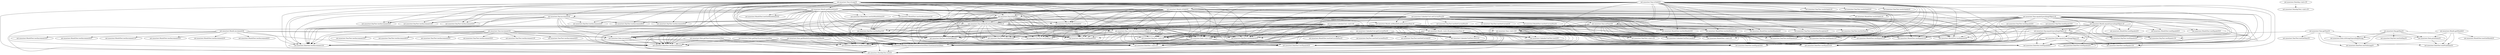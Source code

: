 digraph NextDay_method {
    "net.mooctest.Date.getMonth()Lnet/mooctest/Month;" -> "net.mooctest.DateTest.testIncrement3()V";
    "net.mooctest.Date.getMonth()Lnet/mooctest/Month;" -> "net.mooctest.DateTest.testIncrement1()V";
    "net.mooctest.Date.getMonth()Lnet/mooctest/Month;" -> "net.mooctest.Nextday.nextDay(Lnet/mooctest/Date;)Lnet/mooctest/Date;";
    "net.mooctest.Date.getMonth()Lnet/mooctest/Month;" -> "net.mooctest.DateTest.testIncrement2()V";
    "net.mooctest.Date.getMonth()Lnet/mooctest/Month;" -> "net.mooctest.NextdayTest.test()V";
    "net.mooctest.Month.getMonthSize()I" -> "net.mooctest.MonthTest.testGetMonthSize1()V";
    "net.mooctest.Month.getMonthSize()I" -> "net.mooctest.MonthTest.testGetMonthSize3()V";
    "net.mooctest.Month.getMonthSize()I" -> "net.mooctest.Day.isValid()Z";
    "net.mooctest.Month.getMonthSize()I" -> "net.mooctest.Day.increment()Z";
    "net.mooctest.Month.getMonthSize()I" -> "net.mooctest.MonthTest.testGetMonthSize2()V";
    "net.mooctest.Month.getMonthSize()I" -> "net.mooctest.DayTest.testIsValid()V";
    "net.mooctest.Month.getMonthSize()I" -> "net.mooctest.Day.setDay(ILnet/mooctest/Month;)V";
    "net.mooctest.Month.getMonthSize()I" -> "net.mooctest.DayTest.testSetDay1()V";
    "net.mooctest.Month.getMonthSize()I" -> "net.mooctest.DayTest.testSetDay3()V";
    "net.mooctest.Month.getMonthSize()I" -> "net.mooctest.DayTest.testSetDay2()V";
    "net.mooctest.Month.getMonthSize()I" -> "net.mooctest.Date.increment()V";
    "net.mooctest.Month.getMonthSize()I" -> "net.mooctest.DateTest.testIncrement3()V";
    "net.mooctest.Month.getMonthSize()I" -> "net.mooctest.DateTest.testIncrement1()V";
    "net.mooctest.Month.getMonthSize()I" -> "net.mooctest.Nextday.nextDay(Lnet/mooctest/Date;)Lnet/mooctest/Date;";
    "net.mooctest.Month.getMonthSize()I" -> "net.mooctest.NextdayTest.test()V";
    "net.mooctest.Month.getMonthSize()I" -> "net.mooctest.DateTest.testIncrement2()V";
    "net.mooctest.Month.getMonthSize()I" -> "net.mooctest.Day.<init>(ILnet/mooctest/Month;)V";
    "net.mooctest.Month.getMonthSize()I" -> "net.mooctest.DayTest.testEquals4()V";
    "net.mooctest.Month.getMonthSize()I" -> "net.mooctest.DayTest.testEquals5()V";
    "net.mooctest.Month.getMonthSize()I" -> "net.mooctest.DayTest.testEquals3()V";
    "net.mooctest.Month.getMonthSize()I" -> "net.mooctest.DayTest.<init>()V";
    "net.mooctest.Month.getMonthSize()I" -> "net.mooctest.Date.<init>(III)V";
    "net.mooctest.Month.getMonthSize()I" -> "net.mooctest.DateTest.testEquals4()V";
    "net.mooctest.Month.getMonthSize()I" -> "net.mooctest.DateTest.testEquals3()V";
    "net.mooctest.Month.getMonthSize()I" -> "net.mooctest.DateTest.<init>()V";
    "net.mooctest.Month.getMonthSize()I" -> "net.mooctest.DateTest.testEquals5()V";
    "net.mooctest.Month.getMonthSize()I" -> "net.mooctest.DateTest.testEquals6()V";
    "net.mooctest.Month.getMonthSize()I" -> "net.mooctest.DayTest.testIncrement4()V";
    "net.mooctest.Month.getMonthSize()I" -> "net.mooctest.DayTest.testIncrement1()V";
    "net.mooctest.Month.getMonthSize()I" -> "net.mooctest.DayTest.testIncrement5()V";
    "net.mooctest.Month.getMonthSize()I" -> "net.mooctest.DayTest.testIncrement2()V";
    "net.mooctest.Month.getMonthSize()I" -> "net.mooctest.DayTest.testIncrement6()V";
    "net.mooctest.Month.getMonthSize()I" -> "net.mooctest.DayTest.testIncrement3()V";
    "net.mooctest.Month.increment()Z" -> "net.mooctest.MonthTest.testIncrement2()V";
    "net.mooctest.Month.increment()Z" -> "net.mooctest.MonthTest.testIncrement6()V";
    "net.mooctest.Month.increment()Z" -> "net.mooctest.MonthTest.testIncrement3()V";
    "net.mooctest.Month.increment()Z" -> "net.mooctest.Date.increment()V";
    "net.mooctest.Month.increment()Z" -> "net.mooctest.MonthTest.testIncrement4()V";
    "net.mooctest.Month.increment()Z" -> "net.mooctest.MonthTest.testIncrement1()V";
    "net.mooctest.Month.increment()Z" -> "net.mooctest.MonthTest.testIncrement5()V";
    "net.mooctest.Month.increment()Z" -> "net.mooctest.DateTest.testIncrement3()V";
    "net.mooctest.Month.increment()Z" -> "net.mooctest.DateTest.testIncrement1()V";
    "net.mooctest.Month.increment()Z" -> "net.mooctest.Nextday.nextDay(Lnet/mooctest/Date;)Lnet/mooctest/Date;";
    "net.mooctest.Month.increment()Z" -> "net.mooctest.NextdayTest.test()V";
    "net.mooctest.Month.increment()Z" -> "net.mooctest.DateTest.testIncrement2()V";
    "net.mooctest.Nextday.<init>()V" -> "net.mooctest.NextdayTest.<init>()V";
    "net.mooctest.Day.getDay()I" -> "net.mooctest.Date.toString()Ljava/lang/String;";
    "net.mooctest.Day.getDay()I" -> "net.mooctest.Date.printDate()V";
    "net.mooctest.Day.getDay()I" -> "net.mooctest.DayTest.testGetDay()V";
    "net.mooctest.Day.getDay()I" -> "net.mooctest.DateTest.testToString()V";
    "net.mooctest.Day.getDay()I" -> "net.mooctest.DateTest.testPrintDate()V";
    "net.mooctest.Day.<init>(ILnet/mooctest/Month;)V" -> "net.mooctest.DayTest.testEquals4()V";
    "net.mooctest.Day.<init>(ILnet/mooctest/Month;)V" -> "net.mooctest.DayTest.testEquals5()V";
    "net.mooctest.Day.<init>(ILnet/mooctest/Month;)V" -> "net.mooctest.DayTest.testEquals3()V";
    "net.mooctest.Day.<init>(ILnet/mooctest/Month;)V" -> "net.mooctest.DayTest.<init>()V";
    "net.mooctest.Day.<init>(ILnet/mooctest/Month;)V" -> "net.mooctest.Date.<init>(III)V";
    "net.mooctest.Day.<init>(ILnet/mooctest/Month;)V" -> "net.mooctest.DateTest.testIncrement3()V";
    "net.mooctest.Day.<init>(ILnet/mooctest/Month;)V" -> "net.mooctest.DateTest.testEquals4()V";
    "net.mooctest.Day.<init>(ILnet/mooctest/Month;)V" -> "net.mooctest.DateTest.testEquals3()V";
    "net.mooctest.Day.<init>(ILnet/mooctest/Month;)V" -> "net.mooctest.NextdayTest.test()V";
    "net.mooctest.Day.<init>(ILnet/mooctest/Month;)V" -> "net.mooctest.DateTest.<init>()V";
    "net.mooctest.Day.<init>(ILnet/mooctest/Month;)V" -> "net.mooctest.Nextday.nextDay(Lnet/mooctest/Date;)Lnet/mooctest/Date;";
    "net.mooctest.Day.<init>(ILnet/mooctest/Month;)V" -> "net.mooctest.DateTest.testEquals5()V";
    "net.mooctest.Day.<init>(ILnet/mooctest/Month;)V" -> "net.mooctest.DateTest.testEquals6()V";
    "net.mooctest.Day.<init>(ILnet/mooctest/Month;)V" -> "net.mooctest.DateTest.testIncrement2()V";
    "net.mooctest.CalendarUnit.setCurrentPos(I)V" -> "net.mooctest.DayTest.testSetCurrentPos()V";
    "net.mooctest.CalendarUnit.setCurrentPos(I)V" -> "net.mooctest.YearTest.testSetCurrent()V";
    "net.mooctest.CalendarUnit.setCurrentPos(I)V" -> "net.mooctest.Month.setMonth(ILnet/mooctest/Year;)V";
    "net.mooctest.CalendarUnit.setCurrentPos(I)V" -> "net.mooctest.Year.setYear(I)V";
    "net.mooctest.CalendarUnit.setCurrentPos(I)V" -> "net.mooctest.MonthTest.testSetCurrentPos()V";
    "net.mooctest.CalendarUnit.setCurrentPos(I)V" -> "net.mooctest.Day.setDay(ILnet/mooctest/Month;)V";
    "net.mooctest.CalendarUnit.setCurrentPos(I)V" -> "net.mooctest.CalendarUnitTest.test0()V";
    "net.mooctest.CalendarUnit.setCurrentPos(I)V" -> "net.mooctest.Month.<init>(ILnet/mooctest/Year;)V";
    "net.mooctest.CalendarUnit.setCurrentPos(I)V" -> "net.mooctest.DayTest.testSetDay1()V";
    "net.mooctest.CalendarUnit.setCurrentPos(I)V" -> "net.mooctest.DayTest.testEquals4()V";
    "net.mooctest.CalendarUnit.setCurrentPos(I)V" -> "net.mooctest.MonthTest.<init>()V";
    "net.mooctest.CalendarUnit.setCurrentPos(I)V" -> "net.mooctest.MonthTest.testEquals3()V";
    "net.mooctest.CalendarUnit.setCurrentPos(I)V" -> "net.mooctest.DayTest.testSetDay2()V";
    "net.mooctest.CalendarUnit.setCurrentPos(I)V" -> "net.mooctest.MonthTest.testEquals4()V";
    "net.mooctest.CalendarUnit.setCurrentPos(I)V" -> "net.mooctest.DayTest.<init>()V";
    "net.mooctest.CalendarUnit.setCurrentPos(I)V" -> "net.mooctest.Date.<init>(III)V";
    "net.mooctest.CalendarUnit.setCurrentPos(I)V" -> "net.mooctest.DateTest.testIncrement3()V";
    "net.mooctest.CalendarUnit.setCurrentPos(I)V" -> "net.mooctest.DateTest.testEquals4()V";
    "net.mooctest.CalendarUnit.setCurrentPos(I)V" -> "net.mooctest.DateTest.testEquals3()V";
    "net.mooctest.CalendarUnit.setCurrentPos(I)V" -> "net.mooctest.NextdayTest.test()V";
    "net.mooctest.CalendarUnit.setCurrentPos(I)V" -> "net.mooctest.DateTest.<init>()V";
    "net.mooctest.CalendarUnit.setCurrentPos(I)V" -> "net.mooctest.Nextday.nextDay(Lnet/mooctest/Date;)Lnet/mooctest/Date;";
    "net.mooctest.CalendarUnit.setCurrentPos(I)V" -> "net.mooctest.DateTest.testEquals5()V";
    "net.mooctest.CalendarUnit.setCurrentPos(I)V" -> "net.mooctest.DateTest.testEquals6()V";
    "net.mooctest.CalendarUnit.setCurrentPos(I)V" -> "net.mooctest.DateTest.testIncrement2()V";
    "net.mooctest.CalendarUnit.setCurrentPos(I)V" -> "net.mooctest.MonthTest.testEquals1()V";
    "net.mooctest.CalendarUnit.setCurrentPos(I)V" -> "net.mooctest.Date.increment()V";
    "net.mooctest.CalendarUnit.setCurrentPos(I)V" -> "net.mooctest.DateTest.testIncrement1()V";
    "net.mooctest.CalendarUnit.setCurrentPos(I)V" -> "net.mooctest.MonthTest.testSetMonth3()V";
    "net.mooctest.CalendarUnit.setCurrentPos(I)V" -> "net.mooctest.MonthTest.testSetMonth1()V";
    "net.mooctest.CalendarUnit.setCurrentPos(I)V" -> "net.mooctest.MonthTest.testSetMonth2()V";
    "net.mooctest.CalendarUnit.setCurrentPos(I)V" -> "net.mooctest.YearTest.testSetYearException()V";
    "net.mooctest.CalendarUnit.setCurrentPos(I)V" -> "net.mooctest.YearTest.testSetYear()V";
    "net.mooctest.CalendarUnit.setCurrentPos(I)V" -> "net.mooctest.Year.<init>(I)V";
    "net.mooctest.CalendarUnit.setCurrentPos(I)V" -> "net.mooctest.YearTest.testEquals1()V";
    "net.mooctest.CalendarUnit.setCurrentPos(I)V" -> "net.mooctest.CalendarUnitTest.test1()V";
    "net.mooctest.CalendarUnit.setCurrentPos(I)V" -> "net.mooctest.CalendarUnitTest.test2()V";
    "net.mooctest.CalendarUnit.setCurrentPos(I)V" -> "net.mooctest.YearTest.testEquals2()V";
    "net.mooctest.CalendarUnit.setCurrentPos(I)V" -> "net.mooctest.YearTest.<init>()V";
    "net.mooctest.CalendarUnit.setCurrentPos(I)V" -> "net.mooctest.DayTest.testSetDay3()V";
    "net.mooctest.CalendarUnit.setCurrentPos(I)V" -> "net.mooctest.Day.<init>(ILnet/mooctest/Month;)V";
    "net.mooctest.CalendarUnit.setCurrentPos(I)V" -> "net.mooctest.DayTest.testEquals5()V";
    "net.mooctest.CalendarUnit.setCurrentPos(I)V" -> "net.mooctest.DayTest.testEquals3()V";
    "net.mooctest.Day.isValid()Z" -> "net.mooctest.DayTest.testIsValid()V";
    "net.mooctest.Day.isValid()Z" -> "net.mooctest.Day.setDay(ILnet/mooctest/Month;)V";
    "net.mooctest.Day.isValid()Z" -> "net.mooctest.DayTest.testSetDay1()V";
    "net.mooctest.Day.isValid()Z" -> "net.mooctest.DayTest.testSetDay3()V";
    "net.mooctest.Day.isValid()Z" -> "net.mooctest.DayTest.testSetDay2()V";
    "net.mooctest.Day.isValid()Z" -> "net.mooctest.Date.increment()V";
    "net.mooctest.Day.isValid()Z" -> "net.mooctest.DateTest.testIncrement3()V";
    "net.mooctest.Day.isValid()Z" -> "net.mooctest.DateTest.testIncrement1()V";
    "net.mooctest.Day.isValid()Z" -> "net.mooctest.Nextday.nextDay(Lnet/mooctest/Date;)Lnet/mooctest/Date;";
    "net.mooctest.Day.isValid()Z" -> "net.mooctest.NextdayTest.test()V";
    "net.mooctest.Day.isValid()Z" -> "net.mooctest.DateTest.testIncrement2()V";
    "net.mooctest.Day.isValid()Z" -> "net.mooctest.Day.<init>(ILnet/mooctest/Month;)V";
    "net.mooctest.Day.isValid()Z" -> "net.mooctest.DayTest.testEquals4()V";
    "net.mooctest.Day.isValid()Z" -> "net.mooctest.DayTest.testEquals5()V";
    "net.mooctest.Day.isValid()Z" -> "net.mooctest.DayTest.testEquals3()V";
    "net.mooctest.Day.isValid()Z" -> "net.mooctest.DayTest.<init>()V";
    "net.mooctest.Day.isValid()Z" -> "net.mooctest.Date.<init>(III)V";
    "net.mooctest.Day.isValid()Z" -> "net.mooctest.DateTest.testEquals4()V";
    "net.mooctest.Day.isValid()Z" -> "net.mooctest.DateTest.testEquals3()V";
    "net.mooctest.Day.isValid()Z" -> "net.mooctest.DateTest.<init>()V";
    "net.mooctest.Day.isValid()Z" -> "net.mooctest.DateTest.testEquals5()V";
    "net.mooctest.Day.isValid()Z" -> "net.mooctest.DateTest.testEquals6()V";
    "net.mooctest.CalendarUnit.getCurrentPos()I" -> "net.mooctest.DayTest.testGetCurrentPos()V";
    "net.mooctest.CalendarUnit.getCurrentPos()I" -> "net.mooctest.YearTest.testGetCurrent()V";
    "net.mooctest.CalendarUnit.getCurrentPos()I" -> "net.mooctest.CalendarUnitTest.test1()V";
    "net.mooctest.CalendarUnit.getCurrentPos()I" -> "net.mooctest.CalendarUnitTest.test2()V";
    "net.mooctest.CalendarUnit.getCurrentPos()I" -> "net.mooctest.MonthTest.testGetCurrentPos()V";
    "net.mooctest.CalendarUnit.getCurrentPos()I" -> "net.mooctest.Nextday.nextDay(Lnet/mooctest/Date;)Lnet/mooctest/Date;";
    "net.mooctest.CalendarUnit.getCurrentPos()I" -> "net.mooctest.CalendarUnitTest.test0()V";
    "net.mooctest.CalendarUnit.getCurrentPos()I" -> "net.mooctest.NextdayTest.test()V";
    "net.mooctest.Date.toString()Ljava/lang/String;" -> "net.mooctest.DateTest.testToString()V";
    "net.mooctest.Year.increment()Z" -> "net.mooctest.YearTest.testIncrement3()V";
    "net.mooctest.Year.increment()Z" -> "net.mooctest.YearTest.testIncrement6()V";
    "net.mooctest.Year.increment()Z" -> "net.mooctest.YearTest.testIncrement2()V";
    "net.mooctest.Year.increment()Z" -> "net.mooctest.Date.increment()V";
    "net.mooctest.Year.increment()Z" -> "net.mooctest.YearTest.testIncrement5()V";
    "net.mooctest.Year.increment()Z" -> "net.mooctest.YearTest.testIncrement1()V";
    "net.mooctest.Year.increment()Z" -> "net.mooctest.YearTest.testIncrement4()V";
    "net.mooctest.Year.increment()Z" -> "net.mooctest.DateTest.testIncrement3()V";
    "net.mooctest.Year.increment()Z" -> "net.mooctest.DateTest.testIncrement1()V";
    "net.mooctest.Year.increment()Z" -> "net.mooctest.Nextday.nextDay(Lnet/mooctest/Date;)Lnet/mooctest/Date;";
    "net.mooctest.Year.increment()Z" -> "net.mooctest.NextdayTest.test()V";
    "net.mooctest.Year.increment()Z" -> "net.mooctest.DateTest.testIncrement2()V";
    "net.mooctest.Day.equals(Ljava/lang/Object;)Z" -> "net.mooctest.Date.equals(Ljava/lang/Object;)Z";
    "net.mooctest.Day.equals(Ljava/lang/Object;)Z" -> "net.mooctest.DayTest.testEquals2()V";
    "net.mooctest.Day.equals(Ljava/lang/Object;)Z" -> "net.mooctest.DayTest.testEquals4()V";
    "net.mooctest.Day.equals(Ljava/lang/Object;)Z" -> "net.mooctest.DayTest.testEquals1()V";
    "net.mooctest.Day.equals(Ljava/lang/Object;)Z" -> "net.mooctest.DayTest.testEquals5()V";
    "net.mooctest.Day.equals(Ljava/lang/Object;)Z" -> "net.mooctest.DayTest.testEquals3()V";
    "net.mooctest.Day.equals(Ljava/lang/Object;)Z" -> "net.mooctest.DateTest.testEquals2()V";
    "net.mooctest.Day.equals(Ljava/lang/Object;)Z" -> "net.mooctest.DateTest.testEquals4()V";
    "net.mooctest.Day.equals(Ljava/lang/Object;)Z" -> "net.mooctest.DateTest.testEquals3()V";
    "net.mooctest.Day.equals(Ljava/lang/Object;)Z" -> "net.mooctest.DateTest.testEquals5()V";
    "net.mooctest.Day.equals(Ljava/lang/Object;)Z" -> "net.mooctest.DateTest.testEquals6()V";
    "net.mooctest.Day.equals(Ljava/lang/Object;)Z" -> "net.mooctest.DateTest.testEquals1()V";
    "net.mooctest.Date.getYear()Lnet/mooctest/Year;" -> "net.mooctest.DateTest.testIncrement3()V";
    "net.mooctest.Date.getYear()Lnet/mooctest/Year;" -> "net.mooctest.DateTest.testIncrement1()V";
    "net.mooctest.Date.getYear()Lnet/mooctest/Year;" -> "net.mooctest.Nextday.nextDay(Lnet/mooctest/Date;)Lnet/mooctest/Date;";
    "net.mooctest.Date.getYear()Lnet/mooctest/Year;" -> "net.mooctest.DateTest.testIncrement2()V";
    "net.mooctest.Date.getYear()Lnet/mooctest/Year;" -> "net.mooctest.NextdayTest.test()V";
    "net.mooctest.Date.equals(Ljava/lang/Object;)Z" -> "net.mooctest.DateTest.testEquals2()V";
    "net.mooctest.Date.equals(Ljava/lang/Object;)Z" -> "net.mooctest.DateTest.testEquals4()V";
    "net.mooctest.Date.equals(Ljava/lang/Object;)Z" -> "net.mooctest.DateTest.testEquals3()V";
    "net.mooctest.Date.equals(Ljava/lang/Object;)Z" -> "net.mooctest.DateTest.testEquals5()V";
    "net.mooctest.Date.equals(Ljava/lang/Object;)Z" -> "net.mooctest.DateTest.testEquals6()V";
    "net.mooctest.Date.equals(Ljava/lang/Object;)Z" -> "net.mooctest.DateTest.testEquals1()V";
    "net.mooctest.Year.setYear(I)V" -> "net.mooctest.YearTest.testSetYearException()V";
    "net.mooctest.Year.setYear(I)V" -> "net.mooctest.YearTest.testSetYear()V";
    "net.mooctest.Year.setYear(I)V" -> "net.mooctest.Year.<init>(I)V";
    "net.mooctest.Year.setYear(I)V" -> "net.mooctest.YearTest.testEquals1()V";
    "net.mooctest.Year.setYear(I)V" -> "net.mooctest.MonthTest.<init>()V";
    "net.mooctest.Year.setYear(I)V" -> "net.mooctest.CalendarUnitTest.test1()V";
    "net.mooctest.Year.setYear(I)V" -> "net.mooctest.DayTest.<init>()V";
    "net.mooctest.Year.setYear(I)V" -> "net.mooctest.CalendarUnitTest.test2()V";
    "net.mooctest.Year.setYear(I)V" -> "net.mooctest.Date.<init>(III)V";
    "net.mooctest.Year.setYear(I)V" -> "net.mooctest.DateTest.testIncrement3()V";
    "net.mooctest.Year.setYear(I)V" -> "net.mooctest.DateTest.testEquals4()V";
    "net.mooctest.Year.setYear(I)V" -> "net.mooctest.DateTest.testEquals3()V";
    "net.mooctest.Year.setYear(I)V" -> "net.mooctest.NextdayTest.test()V";
    "net.mooctest.Year.setYear(I)V" -> "net.mooctest.DateTest.<init>()V";
    "net.mooctest.Year.setYear(I)V" -> "net.mooctest.Nextday.nextDay(Lnet/mooctest/Date;)Lnet/mooctest/Date;";
    "net.mooctest.Year.setYear(I)V" -> "net.mooctest.DateTest.testEquals5()V";
    "net.mooctest.Year.setYear(I)V" -> "net.mooctest.DateTest.testEquals6()V";
    "net.mooctest.Year.setYear(I)V" -> "net.mooctest.DateTest.testIncrement2()V";
    "net.mooctest.Year.setYear(I)V" -> "net.mooctest.YearTest.testEquals2()V";
    "net.mooctest.Year.setYear(I)V" -> "net.mooctest.CalendarUnitTest.test0()V";
    "net.mooctest.Year.setYear(I)V" -> "net.mooctest.YearTest.<init>()V";
    "net.mooctest.Date.printDate()V" -> "net.mooctest.DateTest.testPrintDate()V";
    "net.mooctest.Month.isValid()Z" -> "net.mooctest.Day.isValid()Z";
    "net.mooctest.Month.isValid()Z" -> "net.mooctest.Month.setMonth(ILnet/mooctest/Year;)V";
    "net.mooctest.Month.isValid()Z" -> "net.mooctest.MonthTest.testIsValid1()V";
    "net.mooctest.Month.isValid()Z" -> "net.mooctest.DayTest.testIsValid()V";
    "net.mooctest.Month.isValid()Z" -> "net.mooctest.Day.setDay(ILnet/mooctest/Month;)V";
    "net.mooctest.Month.isValid()Z" -> "net.mooctest.DayTest.testSetDay1()V";
    "net.mooctest.Month.isValid()Z" -> "net.mooctest.DayTest.testSetDay3()V";
    "net.mooctest.Month.isValid()Z" -> "net.mooctest.DayTest.testSetDay2()V";
    "net.mooctest.Month.isValid()Z" -> "net.mooctest.Date.increment()V";
    "net.mooctest.Month.isValid()Z" -> "net.mooctest.DateTest.testIncrement3()V";
    "net.mooctest.Month.isValid()Z" -> "net.mooctest.DateTest.testIncrement1()V";
    "net.mooctest.Month.isValid()Z" -> "net.mooctest.Nextday.nextDay(Lnet/mooctest/Date;)Lnet/mooctest/Date;";
    "net.mooctest.Month.isValid()Z" -> "net.mooctest.NextdayTest.test()V";
    "net.mooctest.Month.isValid()Z" -> "net.mooctest.DateTest.testIncrement2()V";
    "net.mooctest.Month.isValid()Z" -> "net.mooctest.Day.<init>(ILnet/mooctest/Month;)V";
    "net.mooctest.Month.isValid()Z" -> "net.mooctest.DayTest.testEquals4()V";
    "net.mooctest.Month.isValid()Z" -> "net.mooctest.DayTest.testEquals5()V";
    "net.mooctest.Month.isValid()Z" -> "net.mooctest.DayTest.testEquals3()V";
    "net.mooctest.Month.isValid()Z" -> "net.mooctest.DayTest.<init>()V";
    "net.mooctest.Month.isValid()Z" -> "net.mooctest.Date.<init>(III)V";
    "net.mooctest.Month.isValid()Z" -> "net.mooctest.DateTest.testEquals4()V";
    "net.mooctest.Month.isValid()Z" -> "net.mooctest.DateTest.testEquals3()V";
    "net.mooctest.Month.isValid()Z" -> "net.mooctest.DateTest.<init>()V";
    "net.mooctest.Month.isValid()Z" -> "net.mooctest.DateTest.testEquals5()V";
    "net.mooctest.Month.isValid()Z" -> "net.mooctest.DateTest.testEquals6()V";
    "net.mooctest.Month.isValid()Z" -> "net.mooctest.Month.<init>(ILnet/mooctest/Year;)V";
    "net.mooctest.Month.isValid()Z" -> "net.mooctest.MonthTest.<init>()V";
    "net.mooctest.Month.isValid()Z" -> "net.mooctest.MonthTest.testEquals3()V";
    "net.mooctest.Month.isValid()Z" -> "net.mooctest.MonthTest.testEquals4()V";
    "net.mooctest.Month.isValid()Z" -> "net.mooctest.MonthTest.testEquals1()V";
    "net.mooctest.Month.isValid()Z" -> "net.mooctest.MonthTest.testSetMonth3()V";
    "net.mooctest.Month.isValid()Z" -> "net.mooctest.MonthTest.testSetMonth1()V";
    "net.mooctest.Month.isValid()Z" -> "net.mooctest.MonthTest.testSetMonth2()V";
    "net.mooctest.Year.equals(Ljava/lang/Object;)Z" -> "net.mooctest.YearTest.testEquals4()V";
    "net.mooctest.Year.equals(Ljava/lang/Object;)Z" -> "net.mooctest.Date.equals(Ljava/lang/Object;)Z";
    "net.mooctest.Year.equals(Ljava/lang/Object;)Z" -> "net.mooctest.YearTest.testEquals1()V";
    "net.mooctest.Year.equals(Ljava/lang/Object;)Z" -> "net.mooctest.YearTest.testEquals3()V";
    "net.mooctest.Year.equals(Ljava/lang/Object;)Z" -> "net.mooctest.Month.equals(Ljava/lang/Object;)Z";
    "net.mooctest.Year.equals(Ljava/lang/Object;)Z" -> "net.mooctest.YearTest.testEquals2()V";
    "net.mooctest.Year.equals(Ljava/lang/Object;)Z" -> "net.mooctest.DateTest.testEquals2()V";
    "net.mooctest.Year.equals(Ljava/lang/Object;)Z" -> "net.mooctest.DateTest.testEquals4()V";
    "net.mooctest.Year.equals(Ljava/lang/Object;)Z" -> "net.mooctest.DateTest.testEquals3()V";
    "net.mooctest.Year.equals(Ljava/lang/Object;)Z" -> "net.mooctest.DateTest.testEquals5()V";
    "net.mooctest.Year.equals(Ljava/lang/Object;)Z" -> "net.mooctest.DateTest.testEquals6()V";
    "net.mooctest.Year.equals(Ljava/lang/Object;)Z" -> "net.mooctest.DateTest.testEquals1()V";
    "net.mooctest.Year.equals(Ljava/lang/Object;)Z" -> "net.mooctest.Day.equals(Ljava/lang/Object;)Z";
    "net.mooctest.Year.equals(Ljava/lang/Object;)Z" -> "net.mooctest.DayTest.testEquals2()V";
    "net.mooctest.Year.equals(Ljava/lang/Object;)Z" -> "net.mooctest.DayTest.testEquals4()V";
    "net.mooctest.Year.equals(Ljava/lang/Object;)Z" -> "net.mooctest.DayTest.testEquals1()V";
    "net.mooctest.Year.equals(Ljava/lang/Object;)Z" -> "net.mooctest.DayTest.testEquals5()V";
    "net.mooctest.Year.equals(Ljava/lang/Object;)Z" -> "net.mooctest.DayTest.testEquals3()V";
    "net.mooctest.Year.equals(Ljava/lang/Object;)Z" -> "net.mooctest.MonthTest.testEquals3()V";
    "net.mooctest.Year.equals(Ljava/lang/Object;)Z" -> "net.mooctest.MonthTest.testEquals4()V";
    "net.mooctest.Year.equals(Ljava/lang/Object;)Z" -> "net.mooctest.MonthTest.testEquals2()V";
    "net.mooctest.Year.equals(Ljava/lang/Object;)Z" -> "net.mooctest.MonthTest.testEquals1()V";
    "net.mooctest.Year.equals(Ljava/lang/Object;)Z" -> "net.mooctest.MonthTest.testEquals6()V";
    "net.mooctest.Year.equals(Ljava/lang/Object;)Z" -> "net.mooctest.MonthTest.testEquals5()V";
    "net.mooctest.Year.isValid()Z" -> "net.mooctest.Month.isValid()Z";
    "net.mooctest.Year.isValid()Z" -> "net.mooctest.YearTest.testIsValid1()V";
    "net.mooctest.Year.isValid()Z" -> "net.mooctest.YearTest.testIsValid3()V";
    "net.mooctest.Year.isValid()Z" -> "net.mooctest.YearTest.testIsValid2()V";
    "net.mooctest.Year.isValid()Z" -> "net.mooctest.Year.setYear(I)V";
    "net.mooctest.Year.isValid()Z" -> "net.mooctest.Day.isValid()Z";
    "net.mooctest.Year.isValid()Z" -> "net.mooctest.DayTest.testIsValid()V";
    "net.mooctest.Year.isValid()Z" -> "net.mooctest.Day.setDay(ILnet/mooctest/Month;)V";
    "net.mooctest.Year.isValid()Z" -> "net.mooctest.DayTest.testSetDay1()V";
    "net.mooctest.Year.isValid()Z" -> "net.mooctest.DayTest.testSetDay3()V";
    "net.mooctest.Year.isValid()Z" -> "net.mooctest.DayTest.testSetDay2()V";
    "net.mooctest.Year.isValid()Z" -> "net.mooctest.Date.increment()V";
    "net.mooctest.Year.isValid()Z" -> "net.mooctest.DateTest.testIncrement3()V";
    "net.mooctest.Year.isValid()Z" -> "net.mooctest.DateTest.testIncrement1()V";
    "net.mooctest.Year.isValid()Z" -> "net.mooctest.Nextday.nextDay(Lnet/mooctest/Date;)Lnet/mooctest/Date;";
    "net.mooctest.Year.isValid()Z" -> "net.mooctest.NextdayTest.test()V";
    "net.mooctest.Year.isValid()Z" -> "net.mooctest.DateTest.testIncrement2()V";
    "net.mooctest.Year.isValid()Z" -> "net.mooctest.Day.<init>(ILnet/mooctest/Month;)V";
    "net.mooctest.Year.isValid()Z" -> "net.mooctest.DayTest.testEquals4()V";
    "net.mooctest.Year.isValid()Z" -> "net.mooctest.DayTest.testEquals5()V";
    "net.mooctest.Year.isValid()Z" -> "net.mooctest.DayTest.testEquals3()V";
    "net.mooctest.Year.isValid()Z" -> "net.mooctest.DayTest.<init>()V";
    "net.mooctest.Year.isValid()Z" -> "net.mooctest.Date.<init>(III)V";
    "net.mooctest.Year.isValid()Z" -> "net.mooctest.DateTest.testEquals4()V";
    "net.mooctest.Year.isValid()Z" -> "net.mooctest.DateTest.testEquals3()V";
    "net.mooctest.Year.isValid()Z" -> "net.mooctest.DateTest.<init>()V";
    "net.mooctest.Year.isValid()Z" -> "net.mooctest.DateTest.testEquals5()V";
    "net.mooctest.Year.isValid()Z" -> "net.mooctest.DateTest.testEquals6()V";
    "net.mooctest.Year.isValid()Z" -> "net.mooctest.Month.setMonth(ILnet/mooctest/Year;)V";
    "net.mooctest.Year.isValid()Z" -> "net.mooctest.Month.<init>(ILnet/mooctest/Year;)V";
    "net.mooctest.Year.isValid()Z" -> "net.mooctest.MonthTest.<init>()V";
    "net.mooctest.Year.isValid()Z" -> "net.mooctest.MonthTest.testEquals3()V";
    "net.mooctest.Year.isValid()Z" -> "net.mooctest.MonthTest.testEquals4()V";
    "net.mooctest.Year.isValid()Z" -> "net.mooctest.MonthTest.testEquals1()V";
    "net.mooctest.Year.isValid()Z" -> "net.mooctest.MonthTest.testSetMonth3()V";
    "net.mooctest.Year.isValid()Z" -> "net.mooctest.MonthTest.testSetMonth1()V";
    "net.mooctest.Year.isValid()Z" -> "net.mooctest.MonthTest.testSetMonth2()V";
    "net.mooctest.Year.isValid()Z" -> "net.mooctest.MonthTest.testIsValid1()V";
    "net.mooctest.Year.isValid()Z" -> "net.mooctest.YearTest.testSetYearException()V";
    "net.mooctest.Year.isValid()Z" -> "net.mooctest.YearTest.testSetYear()V";
    "net.mooctest.Year.isValid()Z" -> "net.mooctest.Year.<init>(I)V";
    "net.mooctest.Year.isValid()Z" -> "net.mooctest.YearTest.testEquals1()V";
    "net.mooctest.Year.isValid()Z" -> "net.mooctest.CalendarUnitTest.test1()V";
    "net.mooctest.Year.isValid()Z" -> "net.mooctest.CalendarUnitTest.test2()V";
    "net.mooctest.Year.isValid()Z" -> "net.mooctest.YearTest.testEquals2()V";
    "net.mooctest.Year.isValid()Z" -> "net.mooctest.CalendarUnitTest.test0()V";
    "net.mooctest.Year.isValid()Z" -> "net.mooctest.YearTest.<init>()V";
    "net.mooctest.Day.increment()Z" -> "net.mooctest.DayTest.testIncrement4()V";
    "net.mooctest.Day.increment()Z" -> "net.mooctest.DayTest.testIncrement1()V";
    "net.mooctest.Day.increment()Z" -> "net.mooctest.DayTest.testIncrement5()V";
    "net.mooctest.Day.increment()Z" -> "net.mooctest.Date.increment()V";
    "net.mooctest.Day.increment()Z" -> "net.mooctest.DayTest.testIncrement2()V";
    "net.mooctest.Day.increment()Z" -> "net.mooctest.DayTest.testIncrement6()V";
    "net.mooctest.Day.increment()Z" -> "net.mooctest.DayTest.testIncrement3()V";
    "net.mooctest.Day.increment()Z" -> "net.mooctest.DateTest.testIncrement3()V";
    "net.mooctest.Day.increment()Z" -> "net.mooctest.DateTest.testIncrement1()V";
    "net.mooctest.Day.increment()Z" -> "net.mooctest.Nextday.nextDay(Lnet/mooctest/Date;)Lnet/mooctest/Date;";
    "net.mooctest.Day.increment()Z" -> "net.mooctest.NextdayTest.test()V";
    "net.mooctest.Day.increment()Z" -> "net.mooctest.DateTest.testIncrement2()V";
    "net.mooctest.Date.increment()V" -> "net.mooctest.DateTest.testIncrement3()V";
    "net.mooctest.Date.increment()V" -> "net.mooctest.DateTest.testIncrement1()V";
    "net.mooctest.Date.increment()V" -> "net.mooctest.Nextday.nextDay(Lnet/mooctest/Date;)Lnet/mooctest/Date;";
    "net.mooctest.Date.increment()V" -> "net.mooctest.DateTest.testIncrement2()V";
    "net.mooctest.Date.increment()V" -> "net.mooctest.NextdayTest.test()V";
    "net.mooctest.Year.getYear()I" -> "net.mooctest.Date.toString()Ljava/lang/String;";
    "net.mooctest.Year.getYear()I" -> "net.mooctest.Date.printDate()V";
    "net.mooctest.Year.getYear()I" -> "net.mooctest.YearTest.testGetYear()V";
    "net.mooctest.Year.getYear()I" -> "net.mooctest.CalendarUnitTest.test0()V";
    "net.mooctest.Year.getYear()I" -> "net.mooctest.DateTest.testToString()V";
    "net.mooctest.Year.getYear()I" -> "net.mooctest.DateTest.testPrintDate()V";
    "net.mooctest.Day.setDay(ILnet/mooctest/Month;)V" -> "net.mooctest.DayTest.testSetDay1()V";
    "net.mooctest.Day.setDay(ILnet/mooctest/Month;)V" -> "net.mooctest.DayTest.testSetDay3()V";
    "net.mooctest.Day.setDay(ILnet/mooctest/Month;)V" -> "net.mooctest.DayTest.testSetDay2()V";
    "net.mooctest.Day.setDay(ILnet/mooctest/Month;)V" -> "net.mooctest.Date.increment()V";
    "net.mooctest.Day.setDay(ILnet/mooctest/Month;)V" -> "net.mooctest.Day.<init>(ILnet/mooctest/Month;)V";
    "net.mooctest.Day.setDay(ILnet/mooctest/Month;)V" -> "net.mooctest.DateTest.testIncrement3()V";
    "net.mooctest.Day.setDay(ILnet/mooctest/Month;)V" -> "net.mooctest.DateTest.testIncrement1()V";
    "net.mooctest.Day.setDay(ILnet/mooctest/Month;)V" -> "net.mooctest.Nextday.nextDay(Lnet/mooctest/Date;)Lnet/mooctest/Date;";
    "net.mooctest.Day.setDay(ILnet/mooctest/Month;)V" -> "net.mooctest.NextdayTest.test()V";
    "net.mooctest.Day.setDay(ILnet/mooctest/Month;)V" -> "net.mooctest.DateTest.testIncrement2()V";
    "net.mooctest.Day.setDay(ILnet/mooctest/Month;)V" -> "net.mooctest.DayTest.testEquals4()V";
    "net.mooctest.Day.setDay(ILnet/mooctest/Month;)V" -> "net.mooctest.DayTest.testEquals5()V";
    "net.mooctest.Day.setDay(ILnet/mooctest/Month;)V" -> "net.mooctest.DayTest.testEquals3()V";
    "net.mooctest.Day.setDay(ILnet/mooctest/Month;)V" -> "net.mooctest.DayTest.<init>()V";
    "net.mooctest.Day.setDay(ILnet/mooctest/Month;)V" -> "net.mooctest.Date.<init>(III)V";
    "net.mooctest.Day.setDay(ILnet/mooctest/Month;)V" -> "net.mooctest.DateTest.testEquals4()V";
    "net.mooctest.Day.setDay(ILnet/mooctest/Month;)V" -> "net.mooctest.DateTest.testEquals3()V";
    "net.mooctest.Day.setDay(ILnet/mooctest/Month;)V" -> "net.mooctest.DateTest.<init>()V";
    "net.mooctest.Day.setDay(ILnet/mooctest/Month;)V" -> "net.mooctest.DateTest.testEquals5()V";
    "net.mooctest.Day.setDay(ILnet/mooctest/Month;)V" -> "net.mooctest.DateTest.testEquals6()V";
    "net.mooctest.Year.<init>(I)V" -> "net.mooctest.YearTest.testEquals1()V";
    "net.mooctest.Year.<init>(I)V" -> "net.mooctest.MonthTest.<init>()V";
    "net.mooctest.Year.<init>(I)V" -> "net.mooctest.CalendarUnitTest.test1()V";
    "net.mooctest.Year.<init>(I)V" -> "net.mooctest.DayTest.<init>()V";
    "net.mooctest.Year.<init>(I)V" -> "net.mooctest.CalendarUnitTest.test2()V";
    "net.mooctest.Year.<init>(I)V" -> "net.mooctest.Date.<init>(III)V";
    "net.mooctest.Year.<init>(I)V" -> "net.mooctest.YearTest.testEquals2()V";
    "net.mooctest.Year.<init>(I)V" -> "net.mooctest.CalendarUnitTest.test0()V";
    "net.mooctest.Year.<init>(I)V" -> "net.mooctest.YearTest.<init>()V";
    "net.mooctest.Year.<init>(I)V" -> "net.mooctest.DateTest.testIncrement3()V";
    "net.mooctest.Year.<init>(I)V" -> "net.mooctest.DateTest.testEquals4()V";
    "net.mooctest.Year.<init>(I)V" -> "net.mooctest.DateTest.testEquals3()V";
    "net.mooctest.Year.<init>(I)V" -> "net.mooctest.NextdayTest.test()V";
    "net.mooctest.Year.<init>(I)V" -> "net.mooctest.DateTest.<init>()V";
    "net.mooctest.Year.<init>(I)V" -> "net.mooctest.Nextday.nextDay(Lnet/mooctest/Date;)Lnet/mooctest/Date;";
    "net.mooctest.Year.<init>(I)V" -> "net.mooctest.DateTest.testEquals5()V";
    "net.mooctest.Year.<init>(I)V" -> "net.mooctest.DateTest.testEquals6()V";
    "net.mooctest.Year.<init>(I)V" -> "net.mooctest.DateTest.testIncrement2()V";
    "net.mooctest.Month.getMonth()I" -> "net.mooctest.Date.toString()Ljava/lang/String;";
    "net.mooctest.Month.getMonth()I" -> "net.mooctest.MonthTest.testGetMonth()V";
    "net.mooctest.Month.getMonth()I" -> "net.mooctest.Date.printDate()V";
    "net.mooctest.Month.getMonth()I" -> "net.mooctest.DateTest.testToString()V";
    "net.mooctest.Month.getMonth()I" -> "net.mooctest.DateTest.testPrintDate()V";
    "net.mooctest.Date.<init>(III)V" -> "net.mooctest.DateTest.testIncrement3()V";
    "net.mooctest.Date.<init>(III)V" -> "net.mooctest.DateTest.testEquals4()V";
    "net.mooctest.Date.<init>(III)V" -> "net.mooctest.DateTest.testEquals3()V";
    "net.mooctest.Date.<init>(III)V" -> "net.mooctest.NextdayTest.test()V";
    "net.mooctest.Date.<init>(III)V" -> "net.mooctest.DateTest.<init>()V";
    "net.mooctest.Date.<init>(III)V" -> "net.mooctest.Nextday.nextDay(Lnet/mooctest/Date;)Lnet/mooctest/Date;";
    "net.mooctest.Date.<init>(III)V" -> "net.mooctest.DateTest.testEquals5()V";
    "net.mooctest.Date.<init>(III)V" -> "net.mooctest.DateTest.testEquals6()V";
    "net.mooctest.Date.<init>(III)V" -> "net.mooctest.DateTest.testIncrement2()V";
    "net.mooctest.Month.<init>(ILnet/mooctest/Year;)V" -> "net.mooctest.DayTest.testSetDay1()V";
    "net.mooctest.Month.<init>(ILnet/mooctest/Year;)V" -> "net.mooctest.DayTest.testEquals4()V";
    "net.mooctest.Month.<init>(ILnet/mooctest/Year;)V" -> "net.mooctest.MonthTest.<init>()V";
    "net.mooctest.Month.<init>(ILnet/mooctest/Year;)V" -> "net.mooctest.MonthTest.testEquals3()V";
    "net.mooctest.Month.<init>(ILnet/mooctest/Year;)V" -> "net.mooctest.DayTest.testSetDay2()V";
    "net.mooctest.Month.<init>(ILnet/mooctest/Year;)V" -> "net.mooctest.MonthTest.testEquals4()V";
    "net.mooctest.Month.<init>(ILnet/mooctest/Year;)V" -> "net.mooctest.DayTest.<init>()V";
    "net.mooctest.Month.<init>(ILnet/mooctest/Year;)V" -> "net.mooctest.Date.<init>(III)V";
    "net.mooctest.Month.<init>(ILnet/mooctest/Year;)V" -> "net.mooctest.MonthTest.testEquals1()V";
    "net.mooctest.Month.<init>(ILnet/mooctest/Year;)V" -> "net.mooctest.DateTest.testIncrement3()V";
    "net.mooctest.Month.<init>(ILnet/mooctest/Year;)V" -> "net.mooctest.DateTest.testEquals4()V";
    "net.mooctest.Month.<init>(ILnet/mooctest/Year;)V" -> "net.mooctest.DateTest.testEquals3()V";
    "net.mooctest.Month.<init>(ILnet/mooctest/Year;)V" -> "net.mooctest.NextdayTest.test()V";
    "net.mooctest.Month.<init>(ILnet/mooctest/Year;)V" -> "net.mooctest.DateTest.<init>()V";
    "net.mooctest.Month.<init>(ILnet/mooctest/Year;)V" -> "net.mooctest.Nextday.nextDay(Lnet/mooctest/Date;)Lnet/mooctest/Date;";
    "net.mooctest.Month.<init>(ILnet/mooctest/Year;)V" -> "net.mooctest.DateTest.testEquals5()V";
    "net.mooctest.Month.<init>(ILnet/mooctest/Year;)V" -> "net.mooctest.DateTest.testEquals6()V";
    "net.mooctest.Month.<init>(ILnet/mooctest/Year;)V" -> "net.mooctest.DateTest.testIncrement2()V";
    "net.mooctest.Month.equals(Ljava/lang/Object;)Z" -> "net.mooctest.Date.equals(Ljava/lang/Object;)Z";
    "net.mooctest.Month.equals(Ljava/lang/Object;)Z" -> "net.mooctest.Day.equals(Ljava/lang/Object;)Z";
    "net.mooctest.Month.equals(Ljava/lang/Object;)Z" -> "net.mooctest.MonthTest.testEquals3()V";
    "net.mooctest.Month.equals(Ljava/lang/Object;)Z" -> "net.mooctest.MonthTest.testEquals4()V";
    "net.mooctest.Month.equals(Ljava/lang/Object;)Z" -> "net.mooctest.MonthTest.testEquals2()V";
    "net.mooctest.Month.equals(Ljava/lang/Object;)Z" -> "net.mooctest.MonthTest.testEquals1()V";
    "net.mooctest.Month.equals(Ljava/lang/Object;)Z" -> "net.mooctest.MonthTest.testEquals6()V";
    "net.mooctest.Month.equals(Ljava/lang/Object;)Z" -> "net.mooctest.MonthTest.testEquals5()V";
    "net.mooctest.Month.equals(Ljava/lang/Object;)Z" -> "net.mooctest.DateTest.testEquals2()V";
    "net.mooctest.Month.equals(Ljava/lang/Object;)Z" -> "net.mooctest.DateTest.testEquals4()V";
    "net.mooctest.Month.equals(Ljava/lang/Object;)Z" -> "net.mooctest.DateTest.testEquals3()V";
    "net.mooctest.Month.equals(Ljava/lang/Object;)Z" -> "net.mooctest.DateTest.testEquals5()V";
    "net.mooctest.Month.equals(Ljava/lang/Object;)Z" -> "net.mooctest.DateTest.testEquals6()V";
    "net.mooctest.Month.equals(Ljava/lang/Object;)Z" -> "net.mooctest.DateTest.testEquals1()V";
    "net.mooctest.Month.equals(Ljava/lang/Object;)Z" -> "net.mooctest.DayTest.testEquals2()V";
    "net.mooctest.Month.equals(Ljava/lang/Object;)Z" -> "net.mooctest.DayTest.testEquals4()V";
    "net.mooctest.Month.equals(Ljava/lang/Object;)Z" -> "net.mooctest.DayTest.testEquals1()V";
    "net.mooctest.Month.equals(Ljava/lang/Object;)Z" -> "net.mooctest.DayTest.testEquals5()V";
    "net.mooctest.Month.equals(Ljava/lang/Object;)Z" -> "net.mooctest.DayTest.testEquals3()V";
    "net.mooctest.CalendarUnit.<init>()V" -> "net.mooctest.Month.<init>(ILnet/mooctest/Year;)V";
    "net.mooctest.CalendarUnit.<init>()V" -> "net.mooctest.Year.<init>(I)V";
    "net.mooctest.CalendarUnit.<init>()V" -> "net.mooctest.Day.<init>(ILnet/mooctest/Month;)V";
    "net.mooctest.CalendarUnit.<init>()V" -> "net.mooctest.DayTest.testSetDay1()V";
    "net.mooctest.CalendarUnit.<init>()V" -> "net.mooctest.DayTest.testEquals4()V";
    "net.mooctest.CalendarUnit.<init>()V" -> "net.mooctest.MonthTest.<init>()V";
    "net.mooctest.CalendarUnit.<init>()V" -> "net.mooctest.MonthTest.testEquals3()V";
    "net.mooctest.CalendarUnit.<init>()V" -> "net.mooctest.DayTest.testSetDay2()V";
    "net.mooctest.CalendarUnit.<init>()V" -> "net.mooctest.MonthTest.testEquals4()V";
    "net.mooctest.CalendarUnit.<init>()V" -> "net.mooctest.DayTest.<init>()V";
    "net.mooctest.CalendarUnit.<init>()V" -> "net.mooctest.Date.<init>(III)V";
    "net.mooctest.CalendarUnit.<init>()V" -> "net.mooctest.DateTest.testIncrement3()V";
    "net.mooctest.CalendarUnit.<init>()V" -> "net.mooctest.DateTest.testEquals4()V";
    "net.mooctest.CalendarUnit.<init>()V" -> "net.mooctest.DateTest.testEquals3()V";
    "net.mooctest.CalendarUnit.<init>()V" -> "net.mooctest.NextdayTest.test()V";
    "net.mooctest.CalendarUnit.<init>()V" -> "net.mooctest.DateTest.<init>()V";
    "net.mooctest.CalendarUnit.<init>()V" -> "net.mooctest.Nextday.nextDay(Lnet/mooctest/Date;)Lnet/mooctest/Date;";
    "net.mooctest.CalendarUnit.<init>()V" -> "net.mooctest.DateTest.testEquals5()V";
    "net.mooctest.CalendarUnit.<init>()V" -> "net.mooctest.DateTest.testEquals6()V";
    "net.mooctest.CalendarUnit.<init>()V" -> "net.mooctest.DateTest.testIncrement2()V";
    "net.mooctest.CalendarUnit.<init>()V" -> "net.mooctest.MonthTest.testEquals1()V";
    "net.mooctest.CalendarUnit.<init>()V" -> "net.mooctest.YearTest.testEquals1()V";
    "net.mooctest.CalendarUnit.<init>()V" -> "net.mooctest.CalendarUnitTest.test1()V";
    "net.mooctest.CalendarUnit.<init>()V" -> "net.mooctest.CalendarUnitTest.test2()V";
    "net.mooctest.CalendarUnit.<init>()V" -> "net.mooctest.YearTest.testEquals2()V";
    "net.mooctest.CalendarUnit.<init>()V" -> "net.mooctest.CalendarUnitTest.test0()V";
    "net.mooctest.CalendarUnit.<init>()V" -> "net.mooctest.YearTest.<init>()V";
    "net.mooctest.CalendarUnit.<init>()V" -> "net.mooctest.DayTest.testEquals5()V";
    "net.mooctest.CalendarUnit.<init>()V" -> "net.mooctest.DayTest.testEquals3()V";
    "net.mooctest.Date.getDay()Lnet/mooctest/Day;" -> "net.mooctest.DateTest.testIncrement3()V";
    "net.mooctest.Date.getDay()Lnet/mooctest/Day;" -> "net.mooctest.DateTest.testIncrement1()V";
    "net.mooctest.Date.getDay()Lnet/mooctest/Day;" -> "net.mooctest.Nextday.nextDay(Lnet/mooctest/Date;)Lnet/mooctest/Date;";
    "net.mooctest.Date.getDay()Lnet/mooctest/Day;" -> "net.mooctest.DateTest.testIncrement2()V";
    "net.mooctest.Date.getDay()Lnet/mooctest/Day;" -> "net.mooctest.NextdayTest.test()V";
    "net.mooctest.Nextday.nextDay(Lnet/mooctest/Date;)Lnet/mooctest/Date;" -> "net.mooctest.NextdayTest.test()V";
    "net.mooctest.Month.setMonth(ILnet/mooctest/Year;)V" -> "net.mooctest.Month.<init>(ILnet/mooctest/Year;)V";
    "net.mooctest.Month.setMonth(ILnet/mooctest/Year;)V" -> "net.mooctest.Date.increment()V";
    "net.mooctest.Month.setMonth(ILnet/mooctest/Year;)V" -> "net.mooctest.MonthTest.testSetMonth3()V";
    "net.mooctest.Month.setMonth(ILnet/mooctest/Year;)V" -> "net.mooctest.MonthTest.testSetMonth1()V";
    "net.mooctest.Month.setMonth(ILnet/mooctest/Year;)V" -> "net.mooctest.MonthTest.testSetMonth2()V";
    "net.mooctest.Month.setMonth(ILnet/mooctest/Year;)V" -> "net.mooctest.DayTest.testSetDay1()V";
    "net.mooctest.Month.setMonth(ILnet/mooctest/Year;)V" -> "net.mooctest.DayTest.testEquals4()V";
    "net.mooctest.Month.setMonth(ILnet/mooctest/Year;)V" -> "net.mooctest.MonthTest.<init>()V";
    "net.mooctest.Month.setMonth(ILnet/mooctest/Year;)V" -> "net.mooctest.MonthTest.testEquals3()V";
    "net.mooctest.Month.setMonth(ILnet/mooctest/Year;)V" -> "net.mooctest.DayTest.testSetDay2()V";
    "net.mooctest.Month.setMonth(ILnet/mooctest/Year;)V" -> "net.mooctest.MonthTest.testEquals4()V";
    "net.mooctest.Month.setMonth(ILnet/mooctest/Year;)V" -> "net.mooctest.DayTest.<init>()V";
    "net.mooctest.Month.setMonth(ILnet/mooctest/Year;)V" -> "net.mooctest.Date.<init>(III)V";
    "net.mooctest.Month.setMonth(ILnet/mooctest/Year;)V" -> "net.mooctest.DateTest.testIncrement3()V";
    "net.mooctest.Month.setMonth(ILnet/mooctest/Year;)V" -> "net.mooctest.DateTest.testEquals4()V";
    "net.mooctest.Month.setMonth(ILnet/mooctest/Year;)V" -> "net.mooctest.DateTest.testEquals3()V";
    "net.mooctest.Month.setMonth(ILnet/mooctest/Year;)V" -> "net.mooctest.NextdayTest.test()V";
    "net.mooctest.Month.setMonth(ILnet/mooctest/Year;)V" -> "net.mooctest.DateTest.<init>()V";
    "net.mooctest.Month.setMonth(ILnet/mooctest/Year;)V" -> "net.mooctest.Nextday.nextDay(Lnet/mooctest/Date;)Lnet/mooctest/Date;";
    "net.mooctest.Month.setMonth(ILnet/mooctest/Year;)V" -> "net.mooctest.DateTest.testEquals5()V";
    "net.mooctest.Month.setMonth(ILnet/mooctest/Year;)V" -> "net.mooctest.DateTest.testEquals6()V";
    "net.mooctest.Month.setMonth(ILnet/mooctest/Year;)V" -> "net.mooctest.DateTest.testIncrement2()V";
    "net.mooctest.Month.setMonth(ILnet/mooctest/Year;)V" -> "net.mooctest.MonthTest.testEquals1()V";
    "net.mooctest.Month.setMonth(ILnet/mooctest/Year;)V" -> "net.mooctest.DateTest.testIncrement1()V";
    "net.mooctest.Year.isLeap()Z" -> "net.mooctest.Month.getMonthSize()I";
    "net.mooctest.Year.isLeap()Z" -> "net.mooctest.MonthTest.testGetMonthSize1()V";
    "net.mooctest.Year.isLeap()Z" -> "net.mooctest.MonthTest.testGetMonthSize3()V";
    "net.mooctest.Year.isLeap()Z" -> "net.mooctest.Day.isValid()Z";
    "net.mooctest.Year.isLeap()Z" -> "net.mooctest.DayTest.testIsValid()V";
    "net.mooctest.Year.isLeap()Z" -> "net.mooctest.Day.setDay(ILnet/mooctest/Month;)V";
    "net.mooctest.Year.isLeap()Z" -> "net.mooctest.DayTest.testSetDay1()V";
    "net.mooctest.Year.isLeap()Z" -> "net.mooctest.DayTest.testSetDay3()V";
    "net.mooctest.Year.isLeap()Z" -> "net.mooctest.DayTest.testSetDay2()V";
    "net.mooctest.Year.isLeap()Z" -> "net.mooctest.Date.increment()V";
    "net.mooctest.Year.isLeap()Z" -> "net.mooctest.DateTest.testIncrement3()V";
    "net.mooctest.Year.isLeap()Z" -> "net.mooctest.DateTest.testIncrement1()V";
    "net.mooctest.Year.isLeap()Z" -> "net.mooctest.Nextday.nextDay(Lnet/mooctest/Date;)Lnet/mooctest/Date;";
    "net.mooctest.Year.isLeap()Z" -> "net.mooctest.NextdayTest.test()V";
    "net.mooctest.Year.isLeap()Z" -> "net.mooctest.DateTest.testIncrement2()V";
    "net.mooctest.Year.isLeap()Z" -> "net.mooctest.Day.<init>(ILnet/mooctest/Month;)V";
    "net.mooctest.Year.isLeap()Z" -> "net.mooctest.DayTest.testEquals4()V";
    "net.mooctest.Year.isLeap()Z" -> "net.mooctest.DayTest.testEquals5()V";
    "net.mooctest.Year.isLeap()Z" -> "net.mooctest.DayTest.testEquals3()V";
    "net.mooctest.Year.isLeap()Z" -> "net.mooctest.DayTest.<init>()V";
    "net.mooctest.Year.isLeap()Z" -> "net.mooctest.Date.<init>(III)V";
    "net.mooctest.Year.isLeap()Z" -> "net.mooctest.DateTest.testEquals4()V";
    "net.mooctest.Year.isLeap()Z" -> "net.mooctest.DateTest.testEquals3()V";
    "net.mooctest.Year.isLeap()Z" -> "net.mooctest.DateTest.<init>()V";
    "net.mooctest.Year.isLeap()Z" -> "net.mooctest.DateTest.testEquals5()V";
    "net.mooctest.Year.isLeap()Z" -> "net.mooctest.DateTest.testEquals6()V";
    "net.mooctest.Year.isLeap()Z" -> "net.mooctest.Day.increment()Z";
    "net.mooctest.Year.isLeap()Z" -> "net.mooctest.DayTest.testIncrement4()V";
    "net.mooctest.Year.isLeap()Z" -> "net.mooctest.DayTest.testIncrement1()V";
    "net.mooctest.Year.isLeap()Z" -> "net.mooctest.DayTest.testIncrement5()V";
    "net.mooctest.Year.isLeap()Z" -> "net.mooctest.DayTest.testIncrement2()V";
    "net.mooctest.Year.isLeap()Z" -> "net.mooctest.DayTest.testIncrement6()V";
    "net.mooctest.Year.isLeap()Z" -> "net.mooctest.DayTest.testIncrement3()V";
    "net.mooctest.Year.isLeap()Z" -> "net.mooctest.MonthTest.testGetMonthSize2()V";
}
